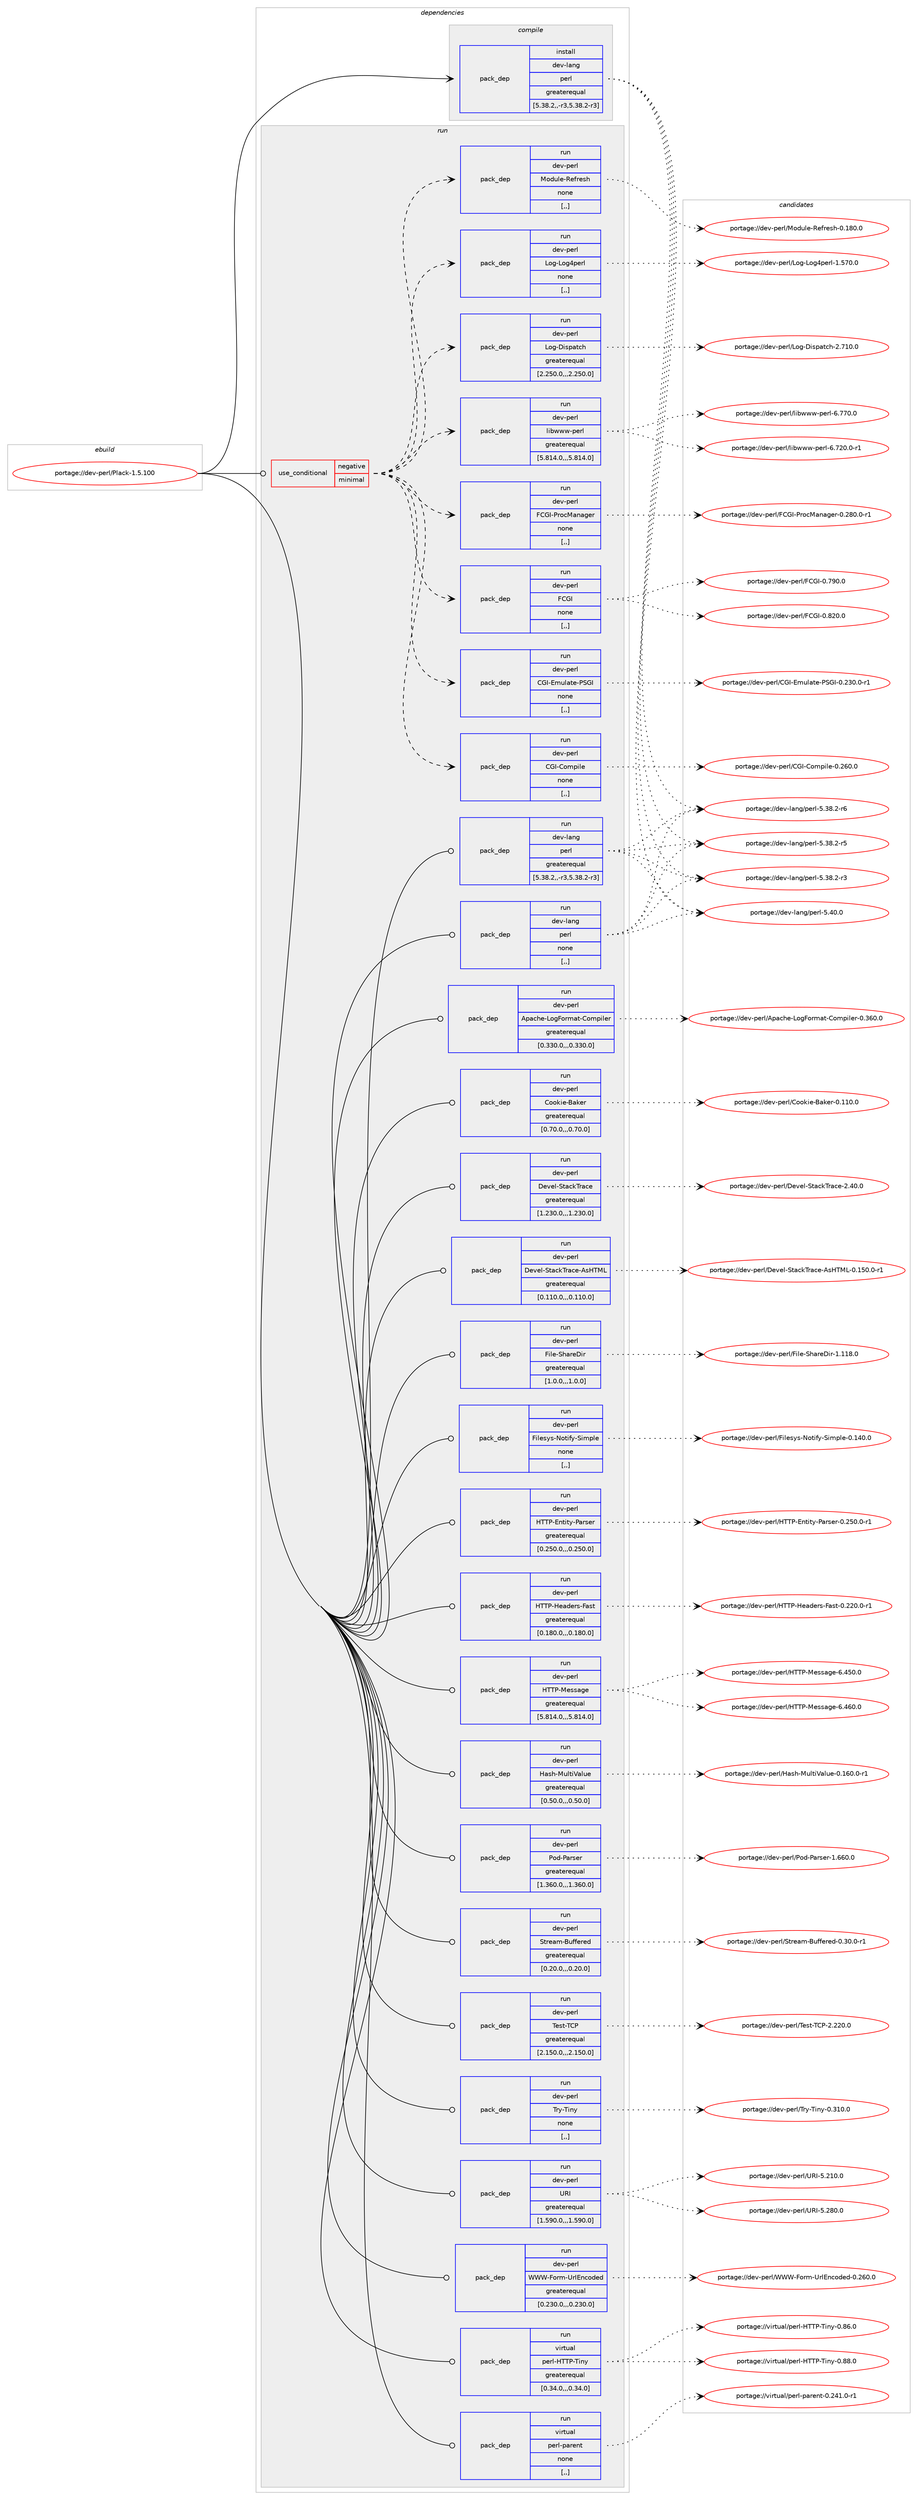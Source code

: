 digraph prolog {

# *************
# Graph options
# *************

newrank=true;
concentrate=true;
compound=true;
graph [rankdir=LR,fontname=Helvetica,fontsize=10,ranksep=1.5];#, ranksep=2.5, nodesep=0.2];
edge  [arrowhead=vee];
node  [fontname=Helvetica,fontsize=10];

# **********
# The ebuild
# **********

subgraph cluster_leftcol {
color=gray;
label=<<i>ebuild</i>>;
id [label="portage://dev-perl/Plack-1.5.100", color=red, width=4, href="../dev-perl/Plack-1.5.100.svg"];
}

# ****************
# The dependencies
# ****************

subgraph cluster_midcol {
color=gray;
label=<<i>dependencies</i>>;
subgraph cluster_compile {
fillcolor="#eeeeee";
style=filled;
label=<<i>compile</i>>;
subgraph pack104837 {
dependency136144 [label=<<TABLE BORDER="0" CELLBORDER="1" CELLSPACING="0" CELLPADDING="4" WIDTH="220"><TR><TD ROWSPAN="6" CELLPADDING="30">pack_dep</TD></TR><TR><TD WIDTH="110">install</TD></TR><TR><TD>dev-lang</TD></TR><TR><TD>perl</TD></TR><TR><TD>greaterequal</TD></TR><TR><TD>[5.38.2,,-r3,5.38.2-r3]</TD></TR></TABLE>>, shape=none, color=blue];
}
id:e -> dependency136144:w [weight=20,style="solid",arrowhead="vee"];
}
subgraph cluster_compileandrun {
fillcolor="#eeeeee";
style=filled;
label=<<i>compile and run</i>>;
}
subgraph cluster_run {
fillcolor="#eeeeee";
style=filled;
label=<<i>run</i>>;
subgraph cond30072 {
dependency136145 [label=<<TABLE BORDER="0" CELLBORDER="1" CELLSPACING="0" CELLPADDING="4"><TR><TD ROWSPAN="3" CELLPADDING="10">use_conditional</TD></TR><TR><TD>negative</TD></TR><TR><TD>minimal</TD></TR></TABLE>>, shape=none, color=red];
subgraph pack104838 {
dependency136146 [label=<<TABLE BORDER="0" CELLBORDER="1" CELLSPACING="0" CELLPADDING="4" WIDTH="220"><TR><TD ROWSPAN="6" CELLPADDING="30">pack_dep</TD></TR><TR><TD WIDTH="110">run</TD></TR><TR><TD>dev-perl</TD></TR><TR><TD>CGI-Compile</TD></TR><TR><TD>none</TD></TR><TR><TD>[,,]</TD></TR></TABLE>>, shape=none, color=blue];
}
dependency136145:e -> dependency136146:w [weight=20,style="dashed",arrowhead="vee"];
subgraph pack104839 {
dependency136147 [label=<<TABLE BORDER="0" CELLBORDER="1" CELLSPACING="0" CELLPADDING="4" WIDTH="220"><TR><TD ROWSPAN="6" CELLPADDING="30">pack_dep</TD></TR><TR><TD WIDTH="110">run</TD></TR><TR><TD>dev-perl</TD></TR><TR><TD>CGI-Emulate-PSGI</TD></TR><TR><TD>none</TD></TR><TR><TD>[,,]</TD></TR></TABLE>>, shape=none, color=blue];
}
dependency136145:e -> dependency136147:w [weight=20,style="dashed",arrowhead="vee"];
subgraph pack104840 {
dependency136148 [label=<<TABLE BORDER="0" CELLBORDER="1" CELLSPACING="0" CELLPADDING="4" WIDTH="220"><TR><TD ROWSPAN="6" CELLPADDING="30">pack_dep</TD></TR><TR><TD WIDTH="110">run</TD></TR><TR><TD>dev-perl</TD></TR><TR><TD>FCGI</TD></TR><TR><TD>none</TD></TR><TR><TD>[,,]</TD></TR></TABLE>>, shape=none, color=blue];
}
dependency136145:e -> dependency136148:w [weight=20,style="dashed",arrowhead="vee"];
subgraph pack104841 {
dependency136149 [label=<<TABLE BORDER="0" CELLBORDER="1" CELLSPACING="0" CELLPADDING="4" WIDTH="220"><TR><TD ROWSPAN="6" CELLPADDING="30">pack_dep</TD></TR><TR><TD WIDTH="110">run</TD></TR><TR><TD>dev-perl</TD></TR><TR><TD>FCGI-ProcManager</TD></TR><TR><TD>none</TD></TR><TR><TD>[,,]</TD></TR></TABLE>>, shape=none, color=blue];
}
dependency136145:e -> dependency136149:w [weight=20,style="dashed",arrowhead="vee"];
subgraph pack104842 {
dependency136150 [label=<<TABLE BORDER="0" CELLBORDER="1" CELLSPACING="0" CELLPADDING="4" WIDTH="220"><TR><TD ROWSPAN="6" CELLPADDING="30">pack_dep</TD></TR><TR><TD WIDTH="110">run</TD></TR><TR><TD>dev-perl</TD></TR><TR><TD>libwww-perl</TD></TR><TR><TD>greaterequal</TD></TR><TR><TD>[5.814.0,,,5.814.0]</TD></TR></TABLE>>, shape=none, color=blue];
}
dependency136145:e -> dependency136150:w [weight=20,style="dashed",arrowhead="vee"];
subgraph pack104843 {
dependency136151 [label=<<TABLE BORDER="0" CELLBORDER="1" CELLSPACING="0" CELLPADDING="4" WIDTH="220"><TR><TD ROWSPAN="6" CELLPADDING="30">pack_dep</TD></TR><TR><TD WIDTH="110">run</TD></TR><TR><TD>dev-perl</TD></TR><TR><TD>Log-Dispatch</TD></TR><TR><TD>greaterequal</TD></TR><TR><TD>[2.250.0,,,2.250.0]</TD></TR></TABLE>>, shape=none, color=blue];
}
dependency136145:e -> dependency136151:w [weight=20,style="dashed",arrowhead="vee"];
subgraph pack104844 {
dependency136152 [label=<<TABLE BORDER="0" CELLBORDER="1" CELLSPACING="0" CELLPADDING="4" WIDTH="220"><TR><TD ROWSPAN="6" CELLPADDING="30">pack_dep</TD></TR><TR><TD WIDTH="110">run</TD></TR><TR><TD>dev-perl</TD></TR><TR><TD>Log-Log4perl</TD></TR><TR><TD>none</TD></TR><TR><TD>[,,]</TD></TR></TABLE>>, shape=none, color=blue];
}
dependency136145:e -> dependency136152:w [weight=20,style="dashed",arrowhead="vee"];
subgraph pack104845 {
dependency136153 [label=<<TABLE BORDER="0" CELLBORDER="1" CELLSPACING="0" CELLPADDING="4" WIDTH="220"><TR><TD ROWSPAN="6" CELLPADDING="30">pack_dep</TD></TR><TR><TD WIDTH="110">run</TD></TR><TR><TD>dev-perl</TD></TR><TR><TD>Module-Refresh</TD></TR><TR><TD>none</TD></TR><TR><TD>[,,]</TD></TR></TABLE>>, shape=none, color=blue];
}
dependency136145:e -> dependency136153:w [weight=20,style="dashed",arrowhead="vee"];
}
id:e -> dependency136145:w [weight=20,style="solid",arrowhead="odot"];
subgraph pack104846 {
dependency136154 [label=<<TABLE BORDER="0" CELLBORDER="1" CELLSPACING="0" CELLPADDING="4" WIDTH="220"><TR><TD ROWSPAN="6" CELLPADDING="30">pack_dep</TD></TR><TR><TD WIDTH="110">run</TD></TR><TR><TD>dev-lang</TD></TR><TR><TD>perl</TD></TR><TR><TD>greaterequal</TD></TR><TR><TD>[5.38.2,,-r3,5.38.2-r3]</TD></TR></TABLE>>, shape=none, color=blue];
}
id:e -> dependency136154:w [weight=20,style="solid",arrowhead="odot"];
subgraph pack104847 {
dependency136155 [label=<<TABLE BORDER="0" CELLBORDER="1" CELLSPACING="0" CELLPADDING="4" WIDTH="220"><TR><TD ROWSPAN="6" CELLPADDING="30">pack_dep</TD></TR><TR><TD WIDTH="110">run</TD></TR><TR><TD>dev-lang</TD></TR><TR><TD>perl</TD></TR><TR><TD>none</TD></TR><TR><TD>[,,]</TD></TR></TABLE>>, shape=none, color=blue];
}
id:e -> dependency136155:w [weight=20,style="solid",arrowhead="odot"];
subgraph pack104848 {
dependency136156 [label=<<TABLE BORDER="0" CELLBORDER="1" CELLSPACING="0" CELLPADDING="4" WIDTH="220"><TR><TD ROWSPAN="6" CELLPADDING="30">pack_dep</TD></TR><TR><TD WIDTH="110">run</TD></TR><TR><TD>dev-perl</TD></TR><TR><TD>Apache-LogFormat-Compiler</TD></TR><TR><TD>greaterequal</TD></TR><TR><TD>[0.330.0,,,0.330.0]</TD></TR></TABLE>>, shape=none, color=blue];
}
id:e -> dependency136156:w [weight=20,style="solid",arrowhead="odot"];
subgraph pack104849 {
dependency136157 [label=<<TABLE BORDER="0" CELLBORDER="1" CELLSPACING="0" CELLPADDING="4" WIDTH="220"><TR><TD ROWSPAN="6" CELLPADDING="30">pack_dep</TD></TR><TR><TD WIDTH="110">run</TD></TR><TR><TD>dev-perl</TD></TR><TR><TD>Cookie-Baker</TD></TR><TR><TD>greaterequal</TD></TR><TR><TD>[0.70.0,,,0.70.0]</TD></TR></TABLE>>, shape=none, color=blue];
}
id:e -> dependency136157:w [weight=20,style="solid",arrowhead="odot"];
subgraph pack104850 {
dependency136158 [label=<<TABLE BORDER="0" CELLBORDER="1" CELLSPACING="0" CELLPADDING="4" WIDTH="220"><TR><TD ROWSPAN="6" CELLPADDING="30">pack_dep</TD></TR><TR><TD WIDTH="110">run</TD></TR><TR><TD>dev-perl</TD></TR><TR><TD>Devel-StackTrace</TD></TR><TR><TD>greaterequal</TD></TR><TR><TD>[1.230.0,,,1.230.0]</TD></TR></TABLE>>, shape=none, color=blue];
}
id:e -> dependency136158:w [weight=20,style="solid",arrowhead="odot"];
subgraph pack104851 {
dependency136159 [label=<<TABLE BORDER="0" CELLBORDER="1" CELLSPACING="0" CELLPADDING="4" WIDTH="220"><TR><TD ROWSPAN="6" CELLPADDING="30">pack_dep</TD></TR><TR><TD WIDTH="110">run</TD></TR><TR><TD>dev-perl</TD></TR><TR><TD>Devel-StackTrace-AsHTML</TD></TR><TR><TD>greaterequal</TD></TR><TR><TD>[0.110.0,,,0.110.0]</TD></TR></TABLE>>, shape=none, color=blue];
}
id:e -> dependency136159:w [weight=20,style="solid",arrowhead="odot"];
subgraph pack104852 {
dependency136160 [label=<<TABLE BORDER="0" CELLBORDER="1" CELLSPACING="0" CELLPADDING="4" WIDTH="220"><TR><TD ROWSPAN="6" CELLPADDING="30">pack_dep</TD></TR><TR><TD WIDTH="110">run</TD></TR><TR><TD>dev-perl</TD></TR><TR><TD>File-ShareDir</TD></TR><TR><TD>greaterequal</TD></TR><TR><TD>[1.0.0,,,1.0.0]</TD></TR></TABLE>>, shape=none, color=blue];
}
id:e -> dependency136160:w [weight=20,style="solid",arrowhead="odot"];
subgraph pack104853 {
dependency136161 [label=<<TABLE BORDER="0" CELLBORDER="1" CELLSPACING="0" CELLPADDING="4" WIDTH="220"><TR><TD ROWSPAN="6" CELLPADDING="30">pack_dep</TD></TR><TR><TD WIDTH="110">run</TD></TR><TR><TD>dev-perl</TD></TR><TR><TD>Filesys-Notify-Simple</TD></TR><TR><TD>none</TD></TR><TR><TD>[,,]</TD></TR></TABLE>>, shape=none, color=blue];
}
id:e -> dependency136161:w [weight=20,style="solid",arrowhead="odot"];
subgraph pack104854 {
dependency136162 [label=<<TABLE BORDER="0" CELLBORDER="1" CELLSPACING="0" CELLPADDING="4" WIDTH="220"><TR><TD ROWSPAN="6" CELLPADDING="30">pack_dep</TD></TR><TR><TD WIDTH="110">run</TD></TR><TR><TD>dev-perl</TD></TR><TR><TD>HTTP-Entity-Parser</TD></TR><TR><TD>greaterequal</TD></TR><TR><TD>[0.250.0,,,0.250.0]</TD></TR></TABLE>>, shape=none, color=blue];
}
id:e -> dependency136162:w [weight=20,style="solid",arrowhead="odot"];
subgraph pack104855 {
dependency136163 [label=<<TABLE BORDER="0" CELLBORDER="1" CELLSPACING="0" CELLPADDING="4" WIDTH="220"><TR><TD ROWSPAN="6" CELLPADDING="30">pack_dep</TD></TR><TR><TD WIDTH="110">run</TD></TR><TR><TD>dev-perl</TD></TR><TR><TD>HTTP-Headers-Fast</TD></TR><TR><TD>greaterequal</TD></TR><TR><TD>[0.180.0,,,0.180.0]</TD></TR></TABLE>>, shape=none, color=blue];
}
id:e -> dependency136163:w [weight=20,style="solid",arrowhead="odot"];
subgraph pack104856 {
dependency136164 [label=<<TABLE BORDER="0" CELLBORDER="1" CELLSPACING="0" CELLPADDING="4" WIDTH="220"><TR><TD ROWSPAN="6" CELLPADDING="30">pack_dep</TD></TR><TR><TD WIDTH="110">run</TD></TR><TR><TD>dev-perl</TD></TR><TR><TD>HTTP-Message</TD></TR><TR><TD>greaterequal</TD></TR><TR><TD>[5.814.0,,,5.814.0]</TD></TR></TABLE>>, shape=none, color=blue];
}
id:e -> dependency136164:w [weight=20,style="solid",arrowhead="odot"];
subgraph pack104857 {
dependency136165 [label=<<TABLE BORDER="0" CELLBORDER="1" CELLSPACING="0" CELLPADDING="4" WIDTH="220"><TR><TD ROWSPAN="6" CELLPADDING="30">pack_dep</TD></TR><TR><TD WIDTH="110">run</TD></TR><TR><TD>dev-perl</TD></TR><TR><TD>Hash-MultiValue</TD></TR><TR><TD>greaterequal</TD></TR><TR><TD>[0.50.0,,,0.50.0]</TD></TR></TABLE>>, shape=none, color=blue];
}
id:e -> dependency136165:w [weight=20,style="solid",arrowhead="odot"];
subgraph pack104858 {
dependency136166 [label=<<TABLE BORDER="0" CELLBORDER="1" CELLSPACING="0" CELLPADDING="4" WIDTH="220"><TR><TD ROWSPAN="6" CELLPADDING="30">pack_dep</TD></TR><TR><TD WIDTH="110">run</TD></TR><TR><TD>dev-perl</TD></TR><TR><TD>Pod-Parser</TD></TR><TR><TD>greaterequal</TD></TR><TR><TD>[1.360.0,,,1.360.0]</TD></TR></TABLE>>, shape=none, color=blue];
}
id:e -> dependency136166:w [weight=20,style="solid",arrowhead="odot"];
subgraph pack104859 {
dependency136167 [label=<<TABLE BORDER="0" CELLBORDER="1" CELLSPACING="0" CELLPADDING="4" WIDTH="220"><TR><TD ROWSPAN="6" CELLPADDING="30">pack_dep</TD></TR><TR><TD WIDTH="110">run</TD></TR><TR><TD>dev-perl</TD></TR><TR><TD>Stream-Buffered</TD></TR><TR><TD>greaterequal</TD></TR><TR><TD>[0.20.0,,,0.20.0]</TD></TR></TABLE>>, shape=none, color=blue];
}
id:e -> dependency136167:w [weight=20,style="solid",arrowhead="odot"];
subgraph pack104860 {
dependency136168 [label=<<TABLE BORDER="0" CELLBORDER="1" CELLSPACING="0" CELLPADDING="4" WIDTH="220"><TR><TD ROWSPAN="6" CELLPADDING="30">pack_dep</TD></TR><TR><TD WIDTH="110">run</TD></TR><TR><TD>dev-perl</TD></TR><TR><TD>Test-TCP</TD></TR><TR><TD>greaterequal</TD></TR><TR><TD>[2.150.0,,,2.150.0]</TD></TR></TABLE>>, shape=none, color=blue];
}
id:e -> dependency136168:w [weight=20,style="solid",arrowhead="odot"];
subgraph pack104861 {
dependency136169 [label=<<TABLE BORDER="0" CELLBORDER="1" CELLSPACING="0" CELLPADDING="4" WIDTH="220"><TR><TD ROWSPAN="6" CELLPADDING="30">pack_dep</TD></TR><TR><TD WIDTH="110">run</TD></TR><TR><TD>dev-perl</TD></TR><TR><TD>Try-Tiny</TD></TR><TR><TD>none</TD></TR><TR><TD>[,,]</TD></TR></TABLE>>, shape=none, color=blue];
}
id:e -> dependency136169:w [weight=20,style="solid",arrowhead="odot"];
subgraph pack104862 {
dependency136170 [label=<<TABLE BORDER="0" CELLBORDER="1" CELLSPACING="0" CELLPADDING="4" WIDTH="220"><TR><TD ROWSPAN="6" CELLPADDING="30">pack_dep</TD></TR><TR><TD WIDTH="110">run</TD></TR><TR><TD>dev-perl</TD></TR><TR><TD>URI</TD></TR><TR><TD>greaterequal</TD></TR><TR><TD>[1.590.0,,,1.590.0]</TD></TR></TABLE>>, shape=none, color=blue];
}
id:e -> dependency136170:w [weight=20,style="solid",arrowhead="odot"];
subgraph pack104863 {
dependency136171 [label=<<TABLE BORDER="0" CELLBORDER="1" CELLSPACING="0" CELLPADDING="4" WIDTH="220"><TR><TD ROWSPAN="6" CELLPADDING="30">pack_dep</TD></TR><TR><TD WIDTH="110">run</TD></TR><TR><TD>dev-perl</TD></TR><TR><TD>WWW-Form-UrlEncoded</TD></TR><TR><TD>greaterequal</TD></TR><TR><TD>[0.230.0,,,0.230.0]</TD></TR></TABLE>>, shape=none, color=blue];
}
id:e -> dependency136171:w [weight=20,style="solid",arrowhead="odot"];
subgraph pack104864 {
dependency136172 [label=<<TABLE BORDER="0" CELLBORDER="1" CELLSPACING="0" CELLPADDING="4" WIDTH="220"><TR><TD ROWSPAN="6" CELLPADDING="30">pack_dep</TD></TR><TR><TD WIDTH="110">run</TD></TR><TR><TD>virtual</TD></TR><TR><TD>perl-HTTP-Tiny</TD></TR><TR><TD>greaterequal</TD></TR><TR><TD>[0.34.0,,,0.34.0]</TD></TR></TABLE>>, shape=none, color=blue];
}
id:e -> dependency136172:w [weight=20,style="solid",arrowhead="odot"];
subgraph pack104865 {
dependency136173 [label=<<TABLE BORDER="0" CELLBORDER="1" CELLSPACING="0" CELLPADDING="4" WIDTH="220"><TR><TD ROWSPAN="6" CELLPADDING="30">pack_dep</TD></TR><TR><TD WIDTH="110">run</TD></TR><TR><TD>virtual</TD></TR><TR><TD>perl-parent</TD></TR><TR><TD>none</TD></TR><TR><TD>[,,]</TD></TR></TABLE>>, shape=none, color=blue];
}
id:e -> dependency136173:w [weight=20,style="solid",arrowhead="odot"];
}
}

# **************
# The candidates
# **************

subgraph cluster_choices {
rank=same;
color=gray;
label=<<i>candidates</i>>;

subgraph choice104837 {
color=black;
nodesep=1;
choice10010111845108971101034711210111410845534652484648 [label="portage://dev-lang/perl-5.40.0", color=red, width=4,href="../dev-lang/perl-5.40.0.svg"];
choice100101118451089711010347112101114108455346515646504511454 [label="portage://dev-lang/perl-5.38.2-r6", color=red, width=4,href="../dev-lang/perl-5.38.2-r6.svg"];
choice100101118451089711010347112101114108455346515646504511453 [label="portage://dev-lang/perl-5.38.2-r5", color=red, width=4,href="../dev-lang/perl-5.38.2-r5.svg"];
choice100101118451089711010347112101114108455346515646504511451 [label="portage://dev-lang/perl-5.38.2-r3", color=red, width=4,href="../dev-lang/perl-5.38.2-r3.svg"];
dependency136144:e -> choice10010111845108971101034711210111410845534652484648:w [style=dotted,weight="100"];
dependency136144:e -> choice100101118451089711010347112101114108455346515646504511454:w [style=dotted,weight="100"];
dependency136144:e -> choice100101118451089711010347112101114108455346515646504511453:w [style=dotted,weight="100"];
dependency136144:e -> choice100101118451089711010347112101114108455346515646504511451:w [style=dotted,weight="100"];
}
subgraph choice104838 {
color=black;
nodesep=1;
choice100101118451121011141084767717345671111091121051081014548465054484648 [label="portage://dev-perl/CGI-Compile-0.260.0", color=red, width=4,href="../dev-perl/CGI-Compile-0.260.0.svg"];
dependency136146:e -> choice100101118451121011141084767717345671111091121051081014548465054484648:w [style=dotted,weight="100"];
}
subgraph choice104839 {
color=black;
nodesep=1;
choice1001011184511210111410847677173456910911710897116101458083717345484650514846484511449 [label="portage://dev-perl/CGI-Emulate-PSGI-0.230.0-r1", color=red, width=4,href="../dev-perl/CGI-Emulate-PSGI-0.230.0-r1.svg"];
dependency136147:e -> choice1001011184511210111410847677173456910911710897116101458083717345484650514846484511449:w [style=dotted,weight="100"];
}
subgraph choice104840 {
color=black;
nodesep=1;
choice1001011184511210111410847706771734548465650484648 [label="portage://dev-perl/FCGI-0.820.0", color=red, width=4,href="../dev-perl/FCGI-0.820.0.svg"];
choice1001011184511210111410847706771734548465557484648 [label="portage://dev-perl/FCGI-0.790.0", color=red, width=4,href="../dev-perl/FCGI-0.790.0.svg"];
dependency136148:e -> choice1001011184511210111410847706771734548465650484648:w [style=dotted,weight="100"];
dependency136148:e -> choice1001011184511210111410847706771734548465557484648:w [style=dotted,weight="100"];
}
subgraph choice104841 {
color=black;
nodesep=1;
choice10010111845112101114108477067717345801141119977971109710310111445484650564846484511449 [label="portage://dev-perl/FCGI-ProcManager-0.280.0-r1", color=red, width=4,href="../dev-perl/FCGI-ProcManager-0.280.0-r1.svg"];
dependency136149:e -> choice10010111845112101114108477067717345801141119977971109710310111445484650564846484511449:w [style=dotted,weight="100"];
}
subgraph choice104842 {
color=black;
nodesep=1;
choice100101118451121011141084710810598119119119451121011141084554465555484648 [label="portage://dev-perl/libwww-perl-6.770.0", color=red, width=4,href="../dev-perl/libwww-perl-6.770.0.svg"];
choice1001011184511210111410847108105981191191194511210111410845544655504846484511449 [label="portage://dev-perl/libwww-perl-6.720.0-r1", color=red, width=4,href="../dev-perl/libwww-perl-6.720.0-r1.svg"];
dependency136150:e -> choice100101118451121011141084710810598119119119451121011141084554465555484648:w [style=dotted,weight="100"];
dependency136150:e -> choice1001011184511210111410847108105981191191194511210111410845544655504846484511449:w [style=dotted,weight="100"];
}
subgraph choice104843 {
color=black;
nodesep=1;
choice100101118451121011141084776111103456810511511297116991044550465549484648 [label="portage://dev-perl/Log-Dispatch-2.710.0", color=red, width=4,href="../dev-perl/Log-Dispatch-2.710.0.svg"];
dependency136151:e -> choice100101118451121011141084776111103456810511511297116991044550465549484648:w [style=dotted,weight="100"];
}
subgraph choice104844 {
color=black;
nodesep=1;
choice1001011184511210111410847761111034576111103521121011141084549465355484648 [label="portage://dev-perl/Log-Log4perl-1.570.0", color=red, width=4,href="../dev-perl/Log-Log4perl-1.570.0.svg"];
dependency136152:e -> choice1001011184511210111410847761111034576111103521121011141084549465355484648:w [style=dotted,weight="100"];
}
subgraph choice104845 {
color=black;
nodesep=1;
choice10010111845112101114108477711110011710810145821011021141011151044548464956484648 [label="portage://dev-perl/Module-Refresh-0.180.0", color=red, width=4,href="../dev-perl/Module-Refresh-0.180.0.svg"];
dependency136153:e -> choice10010111845112101114108477711110011710810145821011021141011151044548464956484648:w [style=dotted,weight="100"];
}
subgraph choice104846 {
color=black;
nodesep=1;
choice10010111845108971101034711210111410845534652484648 [label="portage://dev-lang/perl-5.40.0", color=red, width=4,href="../dev-lang/perl-5.40.0.svg"];
choice100101118451089711010347112101114108455346515646504511454 [label="portage://dev-lang/perl-5.38.2-r6", color=red, width=4,href="../dev-lang/perl-5.38.2-r6.svg"];
choice100101118451089711010347112101114108455346515646504511453 [label="portage://dev-lang/perl-5.38.2-r5", color=red, width=4,href="../dev-lang/perl-5.38.2-r5.svg"];
choice100101118451089711010347112101114108455346515646504511451 [label="portage://dev-lang/perl-5.38.2-r3", color=red, width=4,href="../dev-lang/perl-5.38.2-r3.svg"];
dependency136154:e -> choice10010111845108971101034711210111410845534652484648:w [style=dotted,weight="100"];
dependency136154:e -> choice100101118451089711010347112101114108455346515646504511454:w [style=dotted,weight="100"];
dependency136154:e -> choice100101118451089711010347112101114108455346515646504511453:w [style=dotted,weight="100"];
dependency136154:e -> choice100101118451089711010347112101114108455346515646504511451:w [style=dotted,weight="100"];
}
subgraph choice104847 {
color=black;
nodesep=1;
choice10010111845108971101034711210111410845534652484648 [label="portage://dev-lang/perl-5.40.0", color=red, width=4,href="../dev-lang/perl-5.40.0.svg"];
choice100101118451089711010347112101114108455346515646504511454 [label="portage://dev-lang/perl-5.38.2-r6", color=red, width=4,href="../dev-lang/perl-5.38.2-r6.svg"];
choice100101118451089711010347112101114108455346515646504511453 [label="portage://dev-lang/perl-5.38.2-r5", color=red, width=4,href="../dev-lang/perl-5.38.2-r5.svg"];
choice100101118451089711010347112101114108455346515646504511451 [label="portage://dev-lang/perl-5.38.2-r3", color=red, width=4,href="../dev-lang/perl-5.38.2-r3.svg"];
dependency136155:e -> choice10010111845108971101034711210111410845534652484648:w [style=dotted,weight="100"];
dependency136155:e -> choice100101118451089711010347112101114108455346515646504511454:w [style=dotted,weight="100"];
dependency136155:e -> choice100101118451089711010347112101114108455346515646504511453:w [style=dotted,weight="100"];
dependency136155:e -> choice100101118451089711010347112101114108455346515646504511451:w [style=dotted,weight="100"];
}
subgraph choice104848 {
color=black;
nodesep=1;
choice10010111845112101114108476511297991041014576111103701111141099711645671111091121051081011144548465154484648 [label="portage://dev-perl/Apache-LogFormat-Compiler-0.360.0", color=red, width=4,href="../dev-perl/Apache-LogFormat-Compiler-0.360.0.svg"];
dependency136156:e -> choice10010111845112101114108476511297991041014576111103701111141099711645671111091121051081011144548465154484648:w [style=dotted,weight="100"];
}
subgraph choice104849 {
color=black;
nodesep=1;
choice1001011184511210111410847671111111071051014566971071011144548464949484648 [label="portage://dev-perl/Cookie-Baker-0.110.0", color=red, width=4,href="../dev-perl/Cookie-Baker-0.110.0.svg"];
dependency136157:e -> choice1001011184511210111410847671111111071051014566971071011144548464949484648:w [style=dotted,weight="100"];
}
subgraph choice104850 {
color=black;
nodesep=1;
choice1001011184511210111410847681011181011084583116979910784114979910145504652484648 [label="portage://dev-perl/Devel-StackTrace-2.40.0", color=red, width=4,href="../dev-perl/Devel-StackTrace-2.40.0.svg"];
dependency136158:e -> choice1001011184511210111410847681011181011084583116979910784114979910145504652484648:w [style=dotted,weight="100"];
}
subgraph choice104851 {
color=black;
nodesep=1;
choice1001011184511210111410847681011181011084583116979910784114979910145651157284777645484649534846484511449 [label="portage://dev-perl/Devel-StackTrace-AsHTML-0.150.0-r1", color=red, width=4,href="../dev-perl/Devel-StackTrace-AsHTML-0.150.0-r1.svg"];
dependency136159:e -> choice1001011184511210111410847681011181011084583116979910784114979910145651157284777645484649534846484511449:w [style=dotted,weight="100"];
}
subgraph choice104852 {
color=black;
nodesep=1;
choice100101118451121011141084770105108101458310497114101681051144549464949564648 [label="portage://dev-perl/File-ShareDir-1.118.0", color=red, width=4,href="../dev-perl/File-ShareDir-1.118.0.svg"];
dependency136160:e -> choice100101118451121011141084770105108101458310497114101681051144549464949564648:w [style=dotted,weight="100"];
}
subgraph choice104853 {
color=black;
nodesep=1;
choice100101118451121011141084770105108101115121115457811111610510212145831051091121081014548464952484648 [label="portage://dev-perl/Filesys-Notify-Simple-0.140.0", color=red, width=4,href="../dev-perl/Filesys-Notify-Simple-0.140.0.svg"];
dependency136161:e -> choice100101118451121011141084770105108101115121115457811111610510212145831051091121081014548464952484648:w [style=dotted,weight="100"];
}
subgraph choice104854 {
color=black;
nodesep=1;
choice100101118451121011141084772848480456911011610511612145809711411510111445484650534846484511449 [label="portage://dev-perl/HTTP-Entity-Parser-0.250.0-r1", color=red, width=4,href="../dev-perl/HTTP-Entity-Parser-0.250.0-r1.svg"];
dependency136162:e -> choice100101118451121011141084772848480456911011610511612145809711411510111445484650534846484511449:w [style=dotted,weight="100"];
}
subgraph choice104855 {
color=black;
nodesep=1;
choice10010111845112101114108477284848045721019710010111411545709711511645484650504846484511449 [label="portage://dev-perl/HTTP-Headers-Fast-0.220.0-r1", color=red, width=4,href="../dev-perl/HTTP-Headers-Fast-0.220.0-r1.svg"];
dependency136163:e -> choice10010111845112101114108477284848045721019710010111411545709711511645484650504846484511449:w [style=dotted,weight="100"];
}
subgraph choice104856 {
color=black;
nodesep=1;
choice1001011184511210111410847728484804577101115115971031014554465254484648 [label="portage://dev-perl/HTTP-Message-6.460.0", color=red, width=4,href="../dev-perl/HTTP-Message-6.460.0.svg"];
choice1001011184511210111410847728484804577101115115971031014554465253484648 [label="portage://dev-perl/HTTP-Message-6.450.0", color=red, width=4,href="../dev-perl/HTTP-Message-6.450.0.svg"];
dependency136164:e -> choice1001011184511210111410847728484804577101115115971031014554465254484648:w [style=dotted,weight="100"];
dependency136164:e -> choice1001011184511210111410847728484804577101115115971031014554465253484648:w [style=dotted,weight="100"];
}
subgraph choice104857 {
color=black;
nodesep=1;
choice100101118451121011141084772971151044577117108116105869710811710145484649544846484511449 [label="portage://dev-perl/Hash-MultiValue-0.160.0-r1", color=red, width=4,href="../dev-perl/Hash-MultiValue-0.160.0-r1.svg"];
dependency136165:e -> choice100101118451121011141084772971151044577117108116105869710811710145484649544846484511449:w [style=dotted,weight="100"];
}
subgraph choice104858 {
color=black;
nodesep=1;
choice1001011184511210111410847801111004580971141151011144549465454484648 [label="portage://dev-perl/Pod-Parser-1.660.0", color=red, width=4,href="../dev-perl/Pod-Parser-1.660.0.svg"];
dependency136166:e -> choice1001011184511210111410847801111004580971141151011144549465454484648:w [style=dotted,weight="100"];
}
subgraph choice104859 {
color=black;
nodesep=1;
choice100101118451121011141084783116114101971094566117102102101114101100454846514846484511449 [label="portage://dev-perl/Stream-Buffered-0.30.0-r1", color=red, width=4,href="../dev-perl/Stream-Buffered-0.30.0-r1.svg"];
dependency136167:e -> choice100101118451121011141084783116114101971094566117102102101114101100454846514846484511449:w [style=dotted,weight="100"];
}
subgraph choice104860 {
color=black;
nodesep=1;
choice100101118451121011141084784101115116458467804550465050484648 [label="portage://dev-perl/Test-TCP-2.220.0", color=red, width=4,href="../dev-perl/Test-TCP-2.220.0.svg"];
dependency136168:e -> choice100101118451121011141084784101115116458467804550465050484648:w [style=dotted,weight="100"];
}
subgraph choice104861 {
color=black;
nodesep=1;
choice10010111845112101114108478411412145841051101214548465149484648 [label="portage://dev-perl/Try-Tiny-0.310.0", color=red, width=4,href="../dev-perl/Try-Tiny-0.310.0.svg"];
dependency136169:e -> choice10010111845112101114108478411412145841051101214548465149484648:w [style=dotted,weight="100"];
}
subgraph choice104862 {
color=black;
nodesep=1;
choice10010111845112101114108478582734553465056484648 [label="portage://dev-perl/URI-5.280.0", color=red, width=4,href="../dev-perl/URI-5.280.0.svg"];
choice10010111845112101114108478582734553465049484648 [label="portage://dev-perl/URI-5.210.0", color=red, width=4,href="../dev-perl/URI-5.210.0.svg"];
dependency136170:e -> choice10010111845112101114108478582734553465056484648:w [style=dotted,weight="100"];
dependency136170:e -> choice10010111845112101114108478582734553465049484648:w [style=dotted,weight="100"];
}
subgraph choice104863 {
color=black;
nodesep=1;
choice10010111845112101114108478787874570111114109458511410869110991111001011004548465054484648 [label="portage://dev-perl/WWW-Form-UrlEncoded-0.260.0", color=red, width=4,href="../dev-perl/WWW-Form-UrlEncoded-0.260.0.svg"];
dependency136171:e -> choice10010111845112101114108478787874570111114109458511410869110991111001011004548465054484648:w [style=dotted,weight="100"];
}
subgraph choice104864 {
color=black;
nodesep=1;
choice11810511411611797108471121011141084572848480458410511012145484656564648 [label="portage://virtual/perl-HTTP-Tiny-0.88.0", color=red, width=4,href="../virtual/perl-HTTP-Tiny-0.88.0.svg"];
choice11810511411611797108471121011141084572848480458410511012145484656544648 [label="portage://virtual/perl-HTTP-Tiny-0.86.0", color=red, width=4,href="../virtual/perl-HTTP-Tiny-0.86.0.svg"];
dependency136172:e -> choice11810511411611797108471121011141084572848480458410511012145484656564648:w [style=dotted,weight="100"];
dependency136172:e -> choice11810511411611797108471121011141084572848480458410511012145484656544648:w [style=dotted,weight="100"];
}
subgraph choice104865 {
color=black;
nodesep=1;
choice1181051141161179710847112101114108451129711410111011645484650524946484511449 [label="portage://virtual/perl-parent-0.241.0-r1", color=red, width=4,href="../virtual/perl-parent-0.241.0-r1.svg"];
dependency136173:e -> choice1181051141161179710847112101114108451129711410111011645484650524946484511449:w [style=dotted,weight="100"];
}
}

}

